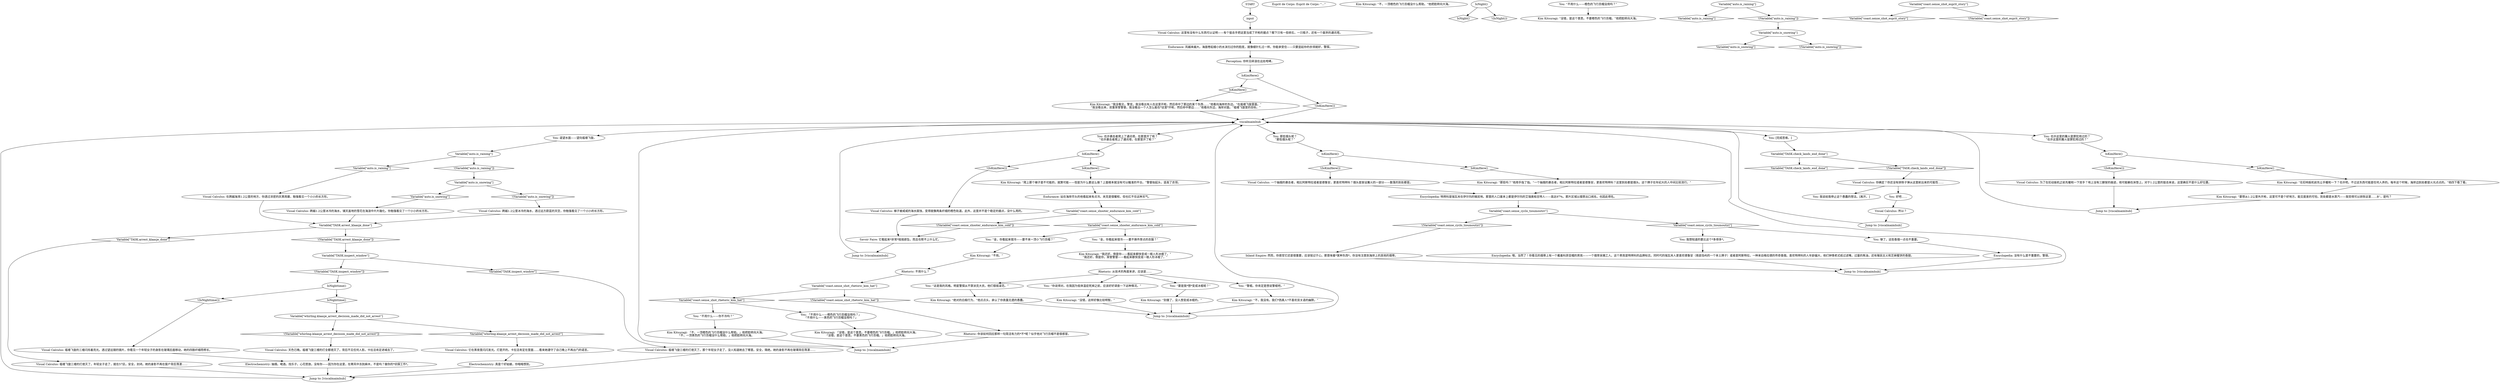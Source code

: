 # LANDS END ORB / lands end shot viscal
# the conclusion dialogue where you conclude the shot did not come from land's end. this fires only if you have  TASK.check_lands_end
# ==================================================
digraph G {
	  0 [label="START"];
	  1 [label="input"];
	  2 [label="You: 也许袭击者爬上了通讯塔，在那里开了枪？\n“也许袭击者爬上了通讯塔，在那里开了枪？”"];
	  3 [label="You: 那些烟头呢？\n“那些烟头呢？”"];
	  4 [label="IsKimHere()"];
	  5 [label="IsKimHere()", shape=diamond];
	  6 [label="!(IsKimHere())", shape=diamond];
	  7 [label="IsKimHere()"];
	  8 [label="IsKimHere()", shape=diamond];
	  9 [label="!(IsKimHere())", shape=diamond];
	  10 [label="Variable[\"coast.sense_cyclo_tioumoutiri\"]"];
	  11 [label="Variable[\"coast.sense_cyclo_tioumoutiri\"]", shape=diamond];
	  12 [label="!(Variable[\"coast.sense_cyclo_tioumoutiri\"])", shape=diamond];
	  13 [label="Variable[\"coast.sense_shot_rhetoric_kim_hat\"]"];
	  14 [label="Variable[\"coast.sense_shot_rhetoric_kim_hat\"]", shape=diamond];
	  15 [label="!(Variable[\"coast.sense_shot_rhetoric_kim_hat\"])", shape=diamond];
	  16 [label="You: “警棍。你肯定是想说警棍吧。”"];
	  17 [label="Esprit de Corps: Esprit de Corps: \"...\""];
	  18 [label="Jump to: [viscalmaimhub]"];
	  19 [label="Encyclopedia: 没有什么是不重要的，警探。"];
	  20 [label="Kim Kitsuragi: “那些吗？”他用手指了指。“一个抽烟的袭击者，相比阿斯特拉或者是德鲁安，更喜欢特拜科？这里到处都是烟头。这个牌子在年纪大的人中间比较流行。”"];
	  21 [label="You: “你说得对。在我因为低体温症死掉之前，应该好好调查一下这种情况。”"];
	  22 [label="Visual Calculus: 褴褛飞旋三楼的灯熄灭了。那个年轻女子走了，没人知道她去了哪里。安全，隔绝。她的身影不再在玻璃背后荡漾……"];
	  23 [label="You: 遥望水面——望向褴褛飞旋。"];
	  24 [label="Kim Kitsuragi: “要想从1.2公里外开枪，这里可不是个好地方。能见度差的可怕，到处都是水蒸汽——我觉得可以排除这里……B''，是吗？"];
	  26 [label="Electrochemistry: 抽烟。喝酒。找乐子。心花怒放。没有你——因为你在这里，在寒风中冻到麻木，不是吗？做你的*侦探工作*。"];
	  27 [label="Visual Calculus: 跨越1.2公里冰冷的海水，铺天盖地的雪花在海浪中片片融化。你勉强看见了一个小小的长方形。"];
	  28 [label="You: “金，你看起来很冷——要不换件厚点的衣服？”"];
	  29 [label="You: 好吧……"];
	  30 [label="Electrochemistry: 真是个好姑娘，你暗暗想到。"];
	  31 [label="Encyclopedia: 哦，当然了！你看见的烟蒂上有一个戴着科菲亚帽的男孩——一个烟草采摘工人。这个男孩是特拜科的品牌标志。同时代的瑞瓦肖人更喜欢德鲁安（南部岛屿的一个本土牌子）或者是阿斯特拉，一种来自格拉德的传奇香烟。喜欢特拜科的人年龄偏大，他们钟情老式纸过滤嘴，过量的焦油，还有殖民主义和芝麻蜜饼的香甜。"];
	  32 [label="Kim Kitsuragi: “不，一顶橙色的飞行员帽没什么帮助。”他把脸转向大海。"];
	  33 [label="Jump to: [viscalmaimhub]"];
	  34 [label="Kim Kitsuragi: “我还好。倒是你——看起来都快变成一根人形冰棍了。”\n“我还好。倒是你，荣誉警督——看起来都快变成一根人形冰棍了。”"];
	  35 [label="Kim Kitsuragi: “没错，这样好像比较明智。”"];
	  36 [label="Visual Calculus: 跨越1.2公里冰冷的海水，透过远方蔚蓝的天空，你勉强看见了一个小小的长方形。"];
	  37 [label="IsNight()"];
	  38 [label="IsNight()", shape=diamond];
	  39 [label="!(IsNight())", shape=diamond];
	  40 [label="Visual Calculus: 这里有没有什么东西可以证明——有个狙击手把这里当成了开枪的据点？眼下只有一些碎石，一只瓶子，还有一个废弃的通讯塔。"];
	  41 [label="Encyclopedia: 特拜科是瑞瓦肖在伊尔玛的殖民地。那里的人口基本上都是伊尔玛的艾瑞奥帕吉特人——高达97%。那片区域以烟草出口闻名，也因此得名。"];
	  42 [label="Rhetoric: 从技术的角度来讲，应该是……"];
	  43 [label="Variable[\"auto.is_snowing\"]"];
	  44 [label="Variable[\"auto.is_snowing\"]", shape=diamond];
	  45 [label="!(Variable[\"auto.is_snowing\"])", shape=diamond];
	  46 [label="Visual Calculus: 褴褛飞旋三楼的灯熄灭了。年轻女子走了，就在57区。安全，封闭。她的身影不再在窗户背后荡漾……"];
	  47 [label="Jump to: [viscalmaimhub]"];
	  48 [label="Kim Kitsuragi: 「不，一顶橙色的飞行员帽没什么帮助。」他把脸转向大海。\n「不，一顶黑色的飞行员帽没什么帮助。」他把脸转向大海。"];
	  49 [label="Rhetoric: 你该如何回应那样一句简洁有力的*不*呢？似乎他对飞行员帽不是很感冒。"];
	  50 [label="Endurance: 站在海岸尽头的他看起来有点冷。夹克是很暖和，但也扛不住这种天气。"];
	  51 [label="You: 我说给我停止这个愚蠢的想法。[离开。]"];
	  52 [label="Jump to: [viscalmaimhub]"];
	  53 [label="Variable[\"whirling.klaasje_arrest_decision_made_did_not_arrest\"]"];
	  54 [label="Variable[\"whirling.klaasje_arrest_decision_made_did_not_arrest\"]", shape=diamond];
	  55 [label="!(Variable[\"whirling.klaasje_arrest_decision_made_did_not_arrest\"])", shape=diamond];
	  56 [label="You: 「不用什么——橙色的飞行员帽没用吗？」\n「不用什么——黑色的飞行员帽没用吗？」"];
	  57 [label="Kim Kitsuragi: “不，我没有。我们*西奥人*不喜欢双关语的幽默。”"];
	  58 [label="You: [完成思维。]"];
	  59 [label="Visual Calculus: 所以？"];
	  60 [label="Variable[\"TASK.inspect_window\"]"];
	  61 [label="Variable[\"TASK.inspect_window\"]", shape=diamond];
	  62 [label="!(Variable[\"TASK.inspect_window\"])", shape=diamond];
	  63 [label="You: “不用什么——橙色的飞行员帽没用吗？”"];
	  64 [label="Endurance: 风越来越大。海面卷起细小的水沫扫过你的脸庞，就像细针扎过一样。你能承受住——只要竖起你的衣领就好，警探。"];
	  65 [label="You: 我想知道的要比这个*多得多*。"];
	  66 [label="You: 够了。这些香烟一点也不重要。"];
	  67 [label="Kim Kitsuragi: “我没看见，警官。我没看出有人在这里开枪，然后命中了那边的某个东西……”他看向海岸的东边。“在褴褛飞旋里面。”\n“我没看出来，双重荣誉警督。我没看出一个人怎么能在*这里*开枪，然后命中那边……”他看向东边，海岸对面。“褴褛飞旋里的目标。”"];
	  68 [label="Variable[\"coast.sense_shooter_endurance_kim_cold\"]"];
	  69 [label="Variable[\"coast.sense_shooter_endurance_kim_cold\"]", shape=diamond];
	  70 [label="!(Variable[\"coast.sense_shooter_endurance_kim_cold\"])", shape=diamond];
	  71 [label="Visual Calculus: 你确定？你还没有排除子弹从这里射出来的可能性……"];
	  72 [label="Variable[\"auto.is_raining\"]"];
	  73 [label="Variable[\"auto.is_raining\"]", shape=diamond];
	  74 [label="!(Variable[\"auto.is_raining\"])", shape=diamond];
	  75 [label="viscalmaimhub"];
	  76 [label="IsKimHere()"];
	  77 [label="IsKimHere()", shape=diamond];
	  78 [label="!(IsKimHere())", shape=diamond];
	  79 [label="Kim Kitsuragi: “爬上那个梯子是不可能的，就算可能——但是为什么要这么做？上面根本就没有可以瞄准的平台。”警督抬起头，竖高了衣领。"];
	  80 [label="Kim Kitsuragi: “绝对的白痴行为，”他点点头，承认了你表露无遗的愚蠢。"];
	  81 [label="You: 也许这里的篝火是罪犯用过的？\n“也许这里的篝火是罪犯用过的？”"];
	  82 [label="You: “不用什么——你不冷吗？”"];
	  83 [label="Jump to: [viscalmaimhub]"];
	  84 [label="Variable[\"TASK.check_lands_end_done\"]"];
	  85 [label="Variable[\"TASK.check_lands_end_done\"]", shape=diamond];
	  86 [label="!(Variable[\"TASK.check_lands_end_done\"])", shape=diamond];
	  87 [label="IsNighttime()"];
	  88 [label="IsNighttime()", shape=diamond];
	  89 [label="!(IsNighttime())", shape=diamond];
	  90 [label="Jump to: [viscalmaimhub]"];
	  91 [label="Perception: 你听见碎浪在远处咆哮。"];
	  92 [label="You: “金，你看起来很冷——要不来一顶小飞行员帽？”"];
	  93 [label="Kim Kitsuragi: “没错，是这个意思。不要橙色的飞行员帽。”他把脸转向大海。"];
	  94 [label="Kim Kitsuragi: “别傻了，没人想变成冰棍的。”"];
	  95 [label="Variable[\"auto.is_raining\"]"];
	  96 [label="Variable[\"auto.is_raining\"]", shape=diamond];
	  97 [label="!(Variable[\"auto.is_raining\"])", shape=diamond];
	  98 [label="Variable[\"coast.sense_shot_esprit_story\"]"];
	  99 [label="Variable[\"coast.sense_shot_esprit_story\"]", shape=diamond];
	  100 [label="!(Variable[\"coast.sense_shot_esprit_story\"])", shape=diamond];
	  101 [label="Kim Kitsuragi: “不用。”"];
	  102 [label="You: “这是我的风格。明星警探从不穿派克大衣。他们很摇滚范。”"];
	  103 [label="Variable[\"TASK.arrest_klaasje_done\"]"];
	  104 [label="Variable[\"TASK.arrest_klaasje_done\"]", shape=diamond];
	  105 [label="!(Variable[\"TASK.arrest_klaasje_done\"])", shape=diamond];
	  106 [label="Variable[\"auto.is_snowing\"]"];
	  107 [label="Variable[\"auto.is_snowing\"]", shape=diamond];
	  108 [label="!(Variable[\"auto.is_snowing\"])", shape=diamond];
	  109 [label="Visual Calculus: 一个抽烟的袭击者，相比阿斯特拉或者是德鲁安，更喜欢特拜科？烟头是架设篝火的一部分——散落的到处都是。"];
	  110 [label="IsKimHere()"];
	  111 [label="IsKimHere()", shape=diamond];
	  112 [label="!(IsKimHere())", shape=diamond];
	  113 [label="Kim Kitsuragi: “在扣响扳机前先让手暖和一下？也许吧。不过这东西可能是任何人弄的。每年这个时候，海岸边到处都是火光点点的。”他四下看了看。"];
	  114 [label="Visual Calculus: 在跨越海湾1.2公里的地方，你透过浓密的灰黑雨幕，勉强看见一个小小的长方形。"];
	  115 [label="Visual Calculus: 褴褛飞旋的三楼闪烁着亮光。透过望远镜的镜片，你看见一个年轻女子的身影在玻璃后面移动，她的四肢纤细而修长。"];
	  116 [label="Kim Kitsuragi: 「没错，是这个意思。不要橙色的飞行员帽。」他把脸转向大海。\n「没错，是这个意思。不要黑色的飞行员帽。」他把脸转向大海。"];
	  117 [label="Inland Empire: 然而，你感觉它还是很重要，应该铭记于心。那意味着*某种东西*。你没有注意到海岸上的其他的烟蒂。"];
	  118 [label="You: “要是我*想*变成冰棍呢？”"];
	  119 [label="Visual Calculus: 它在黑夜里闪闪发光。灯是开的。卡拉洁肯定在里面……看来她遵守了自己晚上不再出门的诺言。"];
	  120 [label="Visual Calculus: 为了在扣动扳机之前先暖和一下双手？地上没有三脚架的痕迹，他可能躺在床垫上。对于1.2公里的狙击来说，这里确实不是什么好位置。"];
	  121 [label="Rhetoric: 不用什么？"];
	  122 [label="Jump to: [viscalmaimhub]"];
	  123 [label="Visual Calculus: 天色已晚。褴褛飞旋三楼的灯全都熄灭了。背后不见任何人影。卡拉洁肯定进城去了。"];
	  124 [label="Savoir Faire: 它看起来*非常*摇摇欲坠。而且也帮不上什么忙。"];
	  125 [label="Visual Calculus: 梯子被咸咸的海水腐蚀，变得就像两条纤细的橙色轨道。此外，这里并不是个稳定的据点，没什么用的。"];
	  0 -> 1
	  1 -> 40
	  2 -> 4
	  3 -> 76
	  4 -> 5
	  4 -> 6
	  5 -> 79
	  6 -> 125
	  7 -> 8
	  7 -> 9
	  8 -> 113
	  9 -> 120
	  10 -> 11
	  10 -> 12
	  11 -> 65
	  11 -> 66
	  12 -> 117
	  13 -> 14
	  13 -> 15
	  14 -> 56
	  14 -> 82
	  15 -> 49
	  16 -> 57
	  18 -> 75
	  19 -> 47
	  20 -> 41
	  21 -> 35
	  22 -> 18
	  23 -> 95
	  24 -> 122
	  26 -> 18
	  27 -> 103
	  28 -> 34
	  29 -> 59
	  30 -> 18
	  31 -> 47
	  33 -> 75
	  34 -> 42
	  35 -> 83
	  36 -> 103
	  37 -> 38
	  37 -> 39
	  40 -> 64
	  41 -> 10
	  42 -> 16
	  42 -> 118
	  42 -> 21
	  42 -> 102
	  43 -> 44
	  43 -> 45
	  44 -> 27
	  45 -> 36
	  46 -> 18
	  47 -> 75
	  48 -> 33
	  49 -> 33
	  50 -> 68
	  52 -> 75
	  53 -> 54
	  53 -> 55
	  54 -> 119
	  55 -> 123
	  56 -> 116
	  57 -> 83
	  58 -> 84
	  59 -> 52
	  60 -> 61
	  60 -> 62
	  61 -> 22
	  62 -> 87
	  63 -> 93
	  64 -> 91
	  65 -> 31
	  66 -> 19
	  67 -> 75
	  68 -> 69
	  68 -> 70
	  69 -> 28
	  69 -> 92
	  70 -> 124
	  71 -> 51
	  71 -> 29
	  72 -> 73
	  72 -> 74
	  74 -> 106
	  75 -> 2
	  75 -> 3
	  75 -> 81
	  75 -> 23
	  75 -> 58
	  76 -> 77
	  76 -> 78
	  77 -> 20
	  78 -> 109
	  79 -> 50
	  80 -> 83
	  81 -> 7
	  82 -> 48
	  83 -> 75
	  84 -> 85
	  84 -> 86
	  86 -> 71
	  87 -> 88
	  87 -> 89
	  88 -> 53
	  89 -> 115
	  90 -> 75
	  91 -> 110
	  92 -> 101
	  94 -> 83
	  95 -> 96
	  95 -> 97
	  96 -> 114
	  97 -> 43
	  98 -> 99
	  98 -> 100
	  101 -> 121
	  102 -> 80
	  103 -> 104
	  103 -> 105
	  104 -> 46
	  105 -> 60
	  106 -> 107
	  106 -> 108
	  109 -> 41
	  110 -> 112
	  110 -> 111
	  111 -> 67
	  112 -> 75
	  113 -> 24
	  114 -> 103
	  115 -> 26
	  116 -> 33
	  117 -> 47
	  118 -> 94
	  119 -> 30
	  120 -> 122
	  121 -> 13
	  122 -> 75
	  123 -> 26
	  124 -> 90
	  125 -> 124
}

